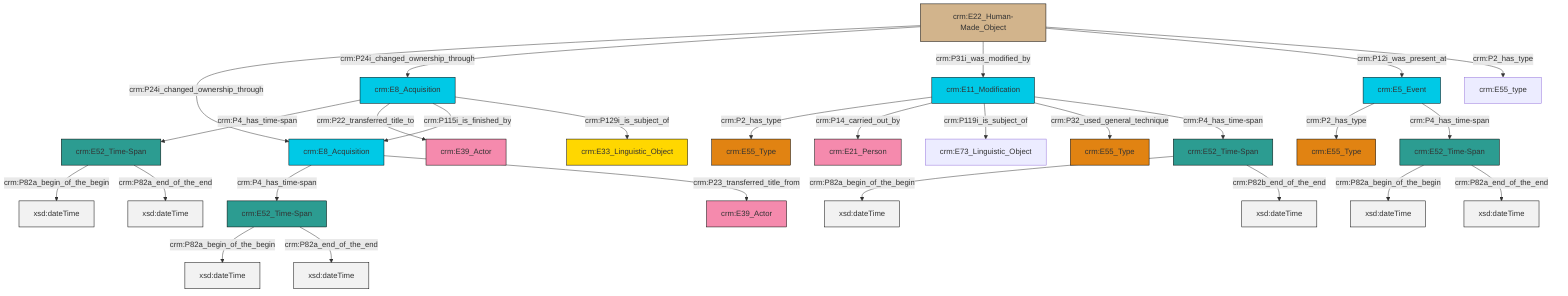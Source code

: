 graph TD
classDef Literal fill:#f2f2f2,stroke:#000000;
classDef CRM_Entity fill:#FFFFFF,stroke:#000000;
classDef Temporal_Entity fill:#00C9E6, stroke:#000000;
classDef Type fill:#E18312, stroke:#000000;
classDef Time-Span fill:#2C9C91, stroke:#000000;
classDef Appellation fill:#FFEB7F, stroke:#000000;
classDef Place fill:#008836, stroke:#000000;
classDef Persistent_Item fill:#B266B2, stroke:#000000;
classDef Conceptual_Object fill:#FFD700, stroke:#000000;
classDef Physical_Thing fill:#D2B48C, stroke:#000000;
classDef Actor fill:#f58aad, stroke:#000000;
classDef PC_Classes fill:#4ce600, stroke:#000000;
classDef Multi fill:#cccccc,stroke:#000000;

0["crm:E8_Acquisition"]:::Temporal_Entity -->|crm:P4_has_time-span| 1["crm:E52_Time-Span"]:::Time-Span
8["crm:E11_Modification"]:::Temporal_Entity -->|crm:P2_has_type| 9["crm:E55_Type"]:::Type
0["crm:E8_Acquisition"]:::Temporal_Entity -->|crm:P22_transferred_title_to| 2["crm:E39_Actor"]:::Actor
1["crm:E52_Time-Span"]:::Time-Span -->|crm:P82a_begin_of_the_begin| 16[xsd:dateTime]:::Literal
1["crm:E52_Time-Span"]:::Time-Span -->|crm:P82a_end_of_the_end| 19[xsd:dateTime]:::Literal
0["crm:E8_Acquisition"]:::Temporal_Entity -->|crm:P115i_is_finished_by| 21["crm:E8_Acquisition"]:::Temporal_Entity
8["crm:E11_Modification"]:::Temporal_Entity -->|crm:P14_carried_out_by| 26["crm:E21_Person"]:::Actor
8["crm:E11_Modification"]:::Temporal_Entity -->|crm:P119i_is_subject_of| 24["crm:E73_Linguistic_Object"]:::Default
0["crm:E8_Acquisition"]:::Temporal_Entity -->|crm:P129i_is_subject_of| 10["crm:E33_Linguistic_Object"]:::Conceptual_Object
4["crm:E52_Time-Span"]:::Time-Span -->|crm:P82a_begin_of_the_begin| 29[xsd:dateTime]:::Literal
30["crm:E22_Human-Made_Object"]:::Physical_Thing -->|crm:P24i_changed_ownership_through| 21["crm:E8_Acquisition"]:::Temporal_Entity
8["crm:E11_Modification"]:::Temporal_Entity -->|crm:P32_used_general_technique| 12["crm:E55_Type"]:::Type
30["crm:E22_Human-Made_Object"]:::Physical_Thing -->|crm:P24i_changed_ownership_through| 0["crm:E8_Acquisition"]:::Temporal_Entity
30["crm:E22_Human-Made_Object"]:::Physical_Thing -->|crm:P31i_was_modified_by| 8["crm:E11_Modification"]:::Temporal_Entity
30["crm:E22_Human-Made_Object"]:::Physical_Thing -->|crm:P12i_was_present_at| 6["crm:E5_Event"]:::Temporal_Entity
6["crm:E5_Event"]:::Temporal_Entity -->|crm:P2_has_type| 14["crm:E55_Type"]:::Type
17["crm:E52_Time-Span"]:::Time-Span -->|crm:P82a_begin_of_the_begin| 33[xsd:dateTime]:::Literal
27["crm:E52_Time-Span"]:::Time-Span -->|crm:P82a_begin_of_the_begin| 34[xsd:dateTime]:::Literal
27["crm:E52_Time-Span"]:::Time-Span -->|crm:P82a_end_of_the_end| 35[xsd:dateTime]:::Literal
21["crm:E8_Acquisition"]:::Temporal_Entity -->|crm:P4_has_time-span| 17["crm:E52_Time-Span"]:::Time-Span
21["crm:E8_Acquisition"]:::Temporal_Entity -->|crm:P23_transferred_title_from| 22["crm:E39_Actor"]:::Actor
17["crm:E52_Time-Span"]:::Time-Span -->|crm:P82a_end_of_the_end| 36[xsd:dateTime]:::Literal
6["crm:E5_Event"]:::Temporal_Entity -->|crm:P4_has_time-span| 27["crm:E52_Time-Span"]:::Time-Span
8["crm:E11_Modification"]:::Temporal_Entity -->|crm:P4_has_time-span| 4["crm:E52_Time-Span"]:::Time-Span
4["crm:E52_Time-Span"]:::Time-Span -->|crm:P82b_end_of_the_end| 39[xsd:dateTime]:::Literal
30["crm:E22_Human-Made_Object"]:::Physical_Thing -->|crm:P2_has_type| 31["crm:E55_type"]:::Default